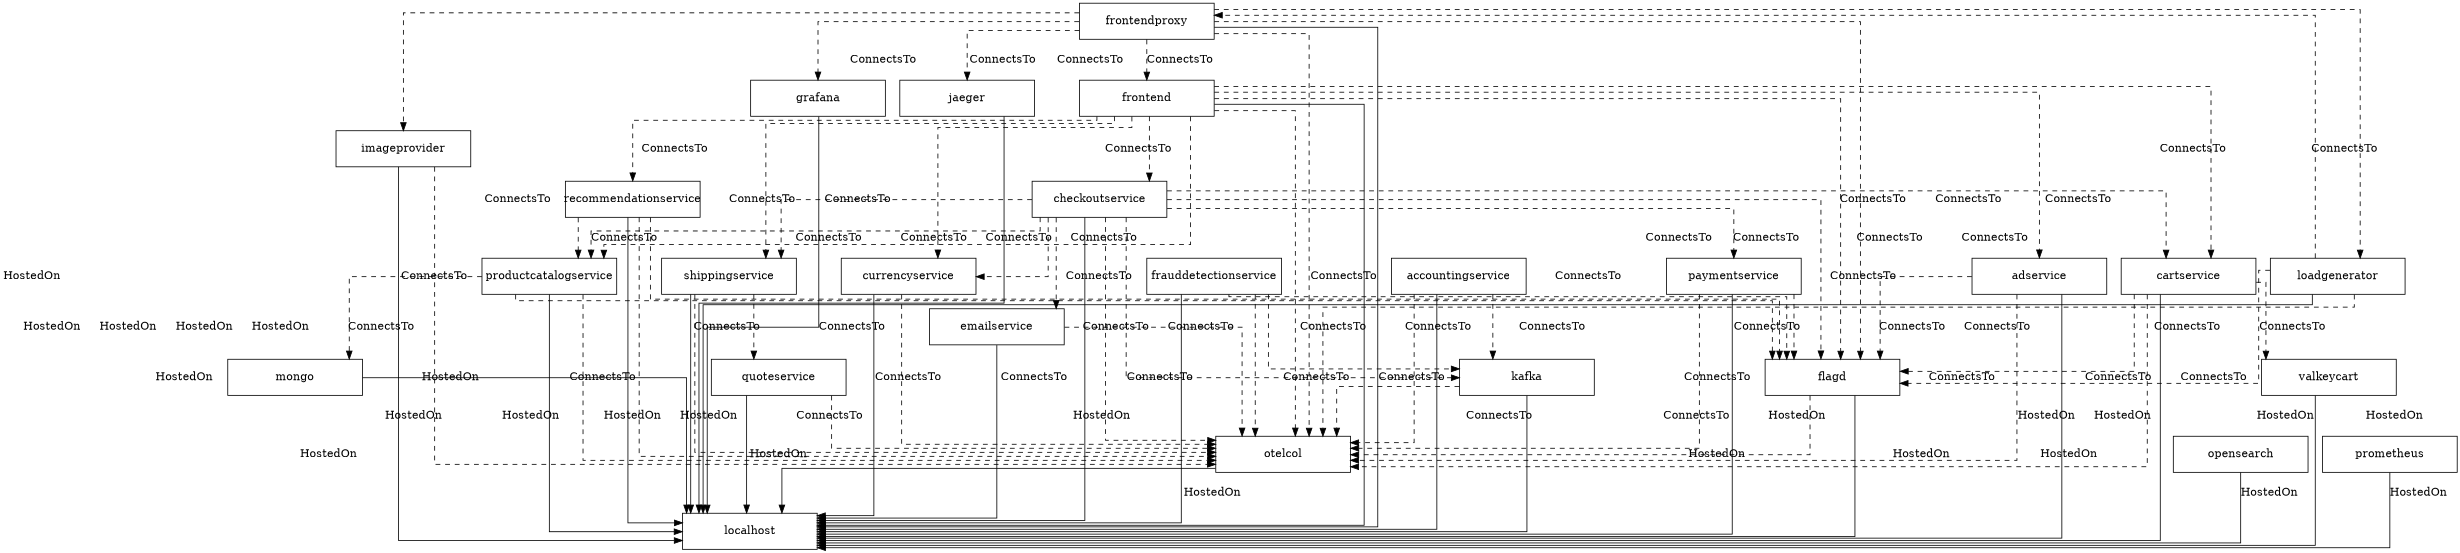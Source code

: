 strict digraph {
    graph [dpi=96.0, ratio="compress", size="16.4,8.89", splines="ortho"]
    node [fixedsize="true", shape="polygon",  width=2.34, height=0.63]
    edge [label="HostedOn", style="solid"]
    "localhost"
    "frauddetectionservice"
    "frontendproxy"
    "loadgenerator"
    "adservice"
    "valkeycart"
    "flagd"
    "emailservice"
    "imageprovider"
    "opensearch"
    "otelcol"
    "accountingservice"
    "shippingservice"
    "grafana"
    "cartservice"
    "currencyservice"
    "kafka"
    "mongo"
    "checkoutservice"
    "jaeger"
    "prometheus"
    "quoteservice"
    "recommendationservice"
    "frontend"
    "productcatalogservice"
    "paymentservice"
    "mongo" -> "localhost"
    "recommendationservice" -> "localhost"
    "accountingservice" -> "localhost"
    "emailservice" -> "localhost"
    "valkeycart" -> "localhost"
    "productcatalogservice" -> "localhost"
    "frauddetectionservice" -> "localhost"
    "frontendproxy" -> "localhost"
    "loadgenerator" -> "localhost"
    "adservice" -> "localhost"
    "shippingservice" -> "localhost"
    "currencyservice" -> "localhost"
    "prometheus" -> "localhost"
    "quoteservice" -> "localhost"
    "paymentservice" -> "localhost"
    "cartservice" -> "localhost"
    "jaeger" -> "localhost"
    "otelcol" -> "localhost"
    "imageprovider" -> "localhost"
    "opensearch" -> "localhost"
    "grafana" -> "localhost"
    "checkoutservice" -> "localhost"
    "flagd" -> "localhost"
    "kafka" -> "localhost"
    "frontend" -> "localhost"
    subgraph {
        edge [label="ConnectsTo", style="dashed"]
        "recommendationservice" -> { "otelcol" "flagd" "productcatalogservice" } [weight=2]
        "accountingservice" -> { "otelcol" "kafka" } [weight=2]
        "emailservice" -> "otelcol"
        "productcatalogservice" -> { "mongo" "otelcol" "flagd" } [weight=2]
        "frauddetectionservice" -> { "otelcol" "kafka" "flagd" } [weight=2]
        "frontendproxy" -> { "loadgenerator" "otelcol" "grafana" "imageprovider" "flagd" "frontend" "jaeger" } [weight=2]
        "loadgenerator" -> { "otelcol" "flagd" "frontendproxy" } [weight=2]
        "adservice" -> { "otelcol" "flagd" } [weight=2]
        "imageprovider" -> "otelcol"
        "shippingservice" -> { "otelcol" "quoteservice" } [weight=2]
        "checkoutservice" -> { "otelcol" "shippingservice" "emailservice" "kafka" "flagd" "currencyservice" "paymentservice" "productcatalogservice" "cartservice" } [weight=2]
        "flagd" -> "otelcol"
        "kafka" -> "otelcol"
        "currencyservice" -> "otelcol"
        "quoteservice" -> "otelcol"
        "paymentservice" -> { "otelcol" "flagd" } [weight=2]
        "frontend" -> { "otelcol" "recommendationservice" "adservice" "checkoutservice" "shippingservice" "flagd" "currencyservice" "productcatalogservice" "cartservice" } [weight=2]
        "cartservice" -> { "otelcol" "flagd" "valkeycart" } [weight=2]
    }
}